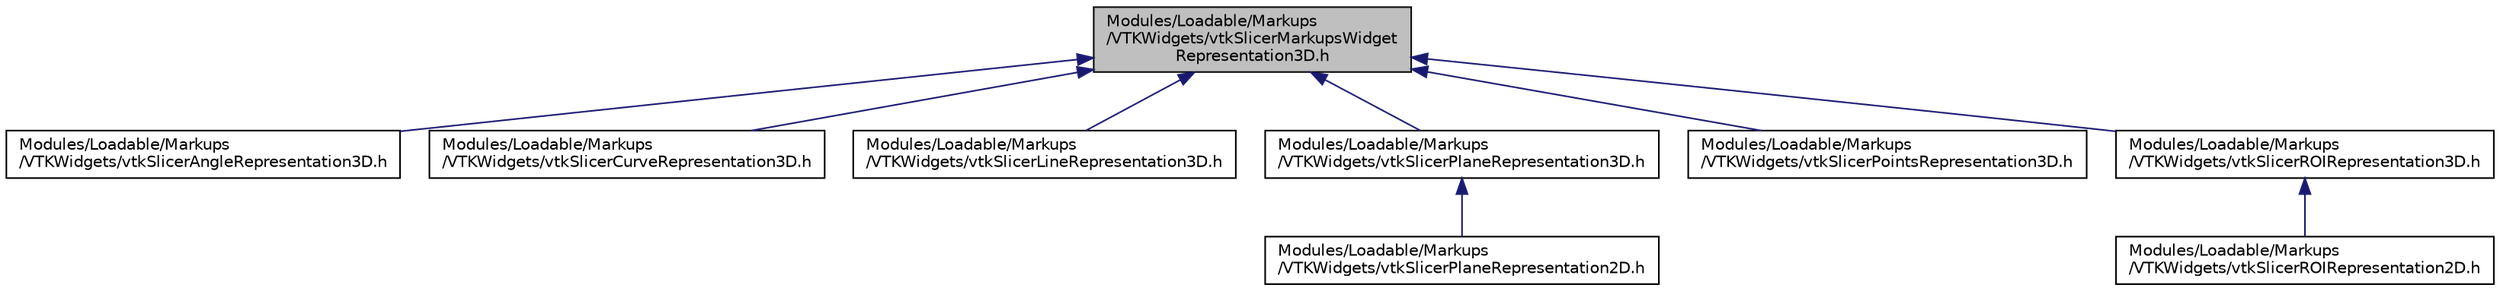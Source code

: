 digraph "Modules/Loadable/Markups/VTKWidgets/vtkSlicerMarkupsWidgetRepresentation3D.h"
{
  bgcolor="transparent";
  edge [fontname="Helvetica",fontsize="10",labelfontname="Helvetica",labelfontsize="10"];
  node [fontname="Helvetica",fontsize="10",shape=record];
  Node71 [label="Modules/Loadable/Markups\l/VTKWidgets/vtkSlicerMarkupsWidget\lRepresentation3D.h",height=0.2,width=0.4,color="black", fillcolor="grey75", style="filled", fontcolor="black"];
  Node71 -> Node72 [dir="back",color="midnightblue",fontsize="10",style="solid",fontname="Helvetica"];
  Node72 [label="Modules/Loadable/Markups\l/VTKWidgets/vtkSlicerAngleRepresentation3D.h",height=0.2,width=0.4,color="black",URL="$vtkSlicerAngleRepresentation3D_8h.html"];
  Node71 -> Node73 [dir="back",color="midnightblue",fontsize="10",style="solid",fontname="Helvetica"];
  Node73 [label="Modules/Loadable/Markups\l/VTKWidgets/vtkSlicerCurveRepresentation3D.h",height=0.2,width=0.4,color="black",URL="$vtkSlicerCurveRepresentation3D_8h.html"];
  Node71 -> Node74 [dir="back",color="midnightblue",fontsize="10",style="solid",fontname="Helvetica"];
  Node74 [label="Modules/Loadable/Markups\l/VTKWidgets/vtkSlicerLineRepresentation3D.h",height=0.2,width=0.4,color="black",URL="$vtkSlicerLineRepresentation3D_8h.html"];
  Node71 -> Node75 [dir="back",color="midnightblue",fontsize="10",style="solid",fontname="Helvetica"];
  Node75 [label="Modules/Loadable/Markups\l/VTKWidgets/vtkSlicerPlaneRepresentation3D.h",height=0.2,width=0.4,color="black",URL="$vtkSlicerPlaneRepresentation3D_8h.html"];
  Node75 -> Node76 [dir="back",color="midnightblue",fontsize="10",style="solid",fontname="Helvetica"];
  Node76 [label="Modules/Loadable/Markups\l/VTKWidgets/vtkSlicerPlaneRepresentation2D.h",height=0.2,width=0.4,color="black",URL="$vtkSlicerPlaneRepresentation2D_8h.html"];
  Node71 -> Node77 [dir="back",color="midnightblue",fontsize="10",style="solid",fontname="Helvetica"];
  Node77 [label="Modules/Loadable/Markups\l/VTKWidgets/vtkSlicerPointsRepresentation3D.h",height=0.2,width=0.4,color="black",URL="$vtkSlicerPointsRepresentation3D_8h.html"];
  Node71 -> Node78 [dir="back",color="midnightblue",fontsize="10",style="solid",fontname="Helvetica"];
  Node78 [label="Modules/Loadable/Markups\l/VTKWidgets/vtkSlicerROIRepresentation3D.h",height=0.2,width=0.4,color="black",URL="$vtkSlicerROIRepresentation3D_8h.html"];
  Node78 -> Node79 [dir="back",color="midnightblue",fontsize="10",style="solid",fontname="Helvetica"];
  Node79 [label="Modules/Loadable/Markups\l/VTKWidgets/vtkSlicerROIRepresentation2D.h",height=0.2,width=0.4,color="black",URL="$vtkSlicerROIRepresentation2D_8h.html"];
}
